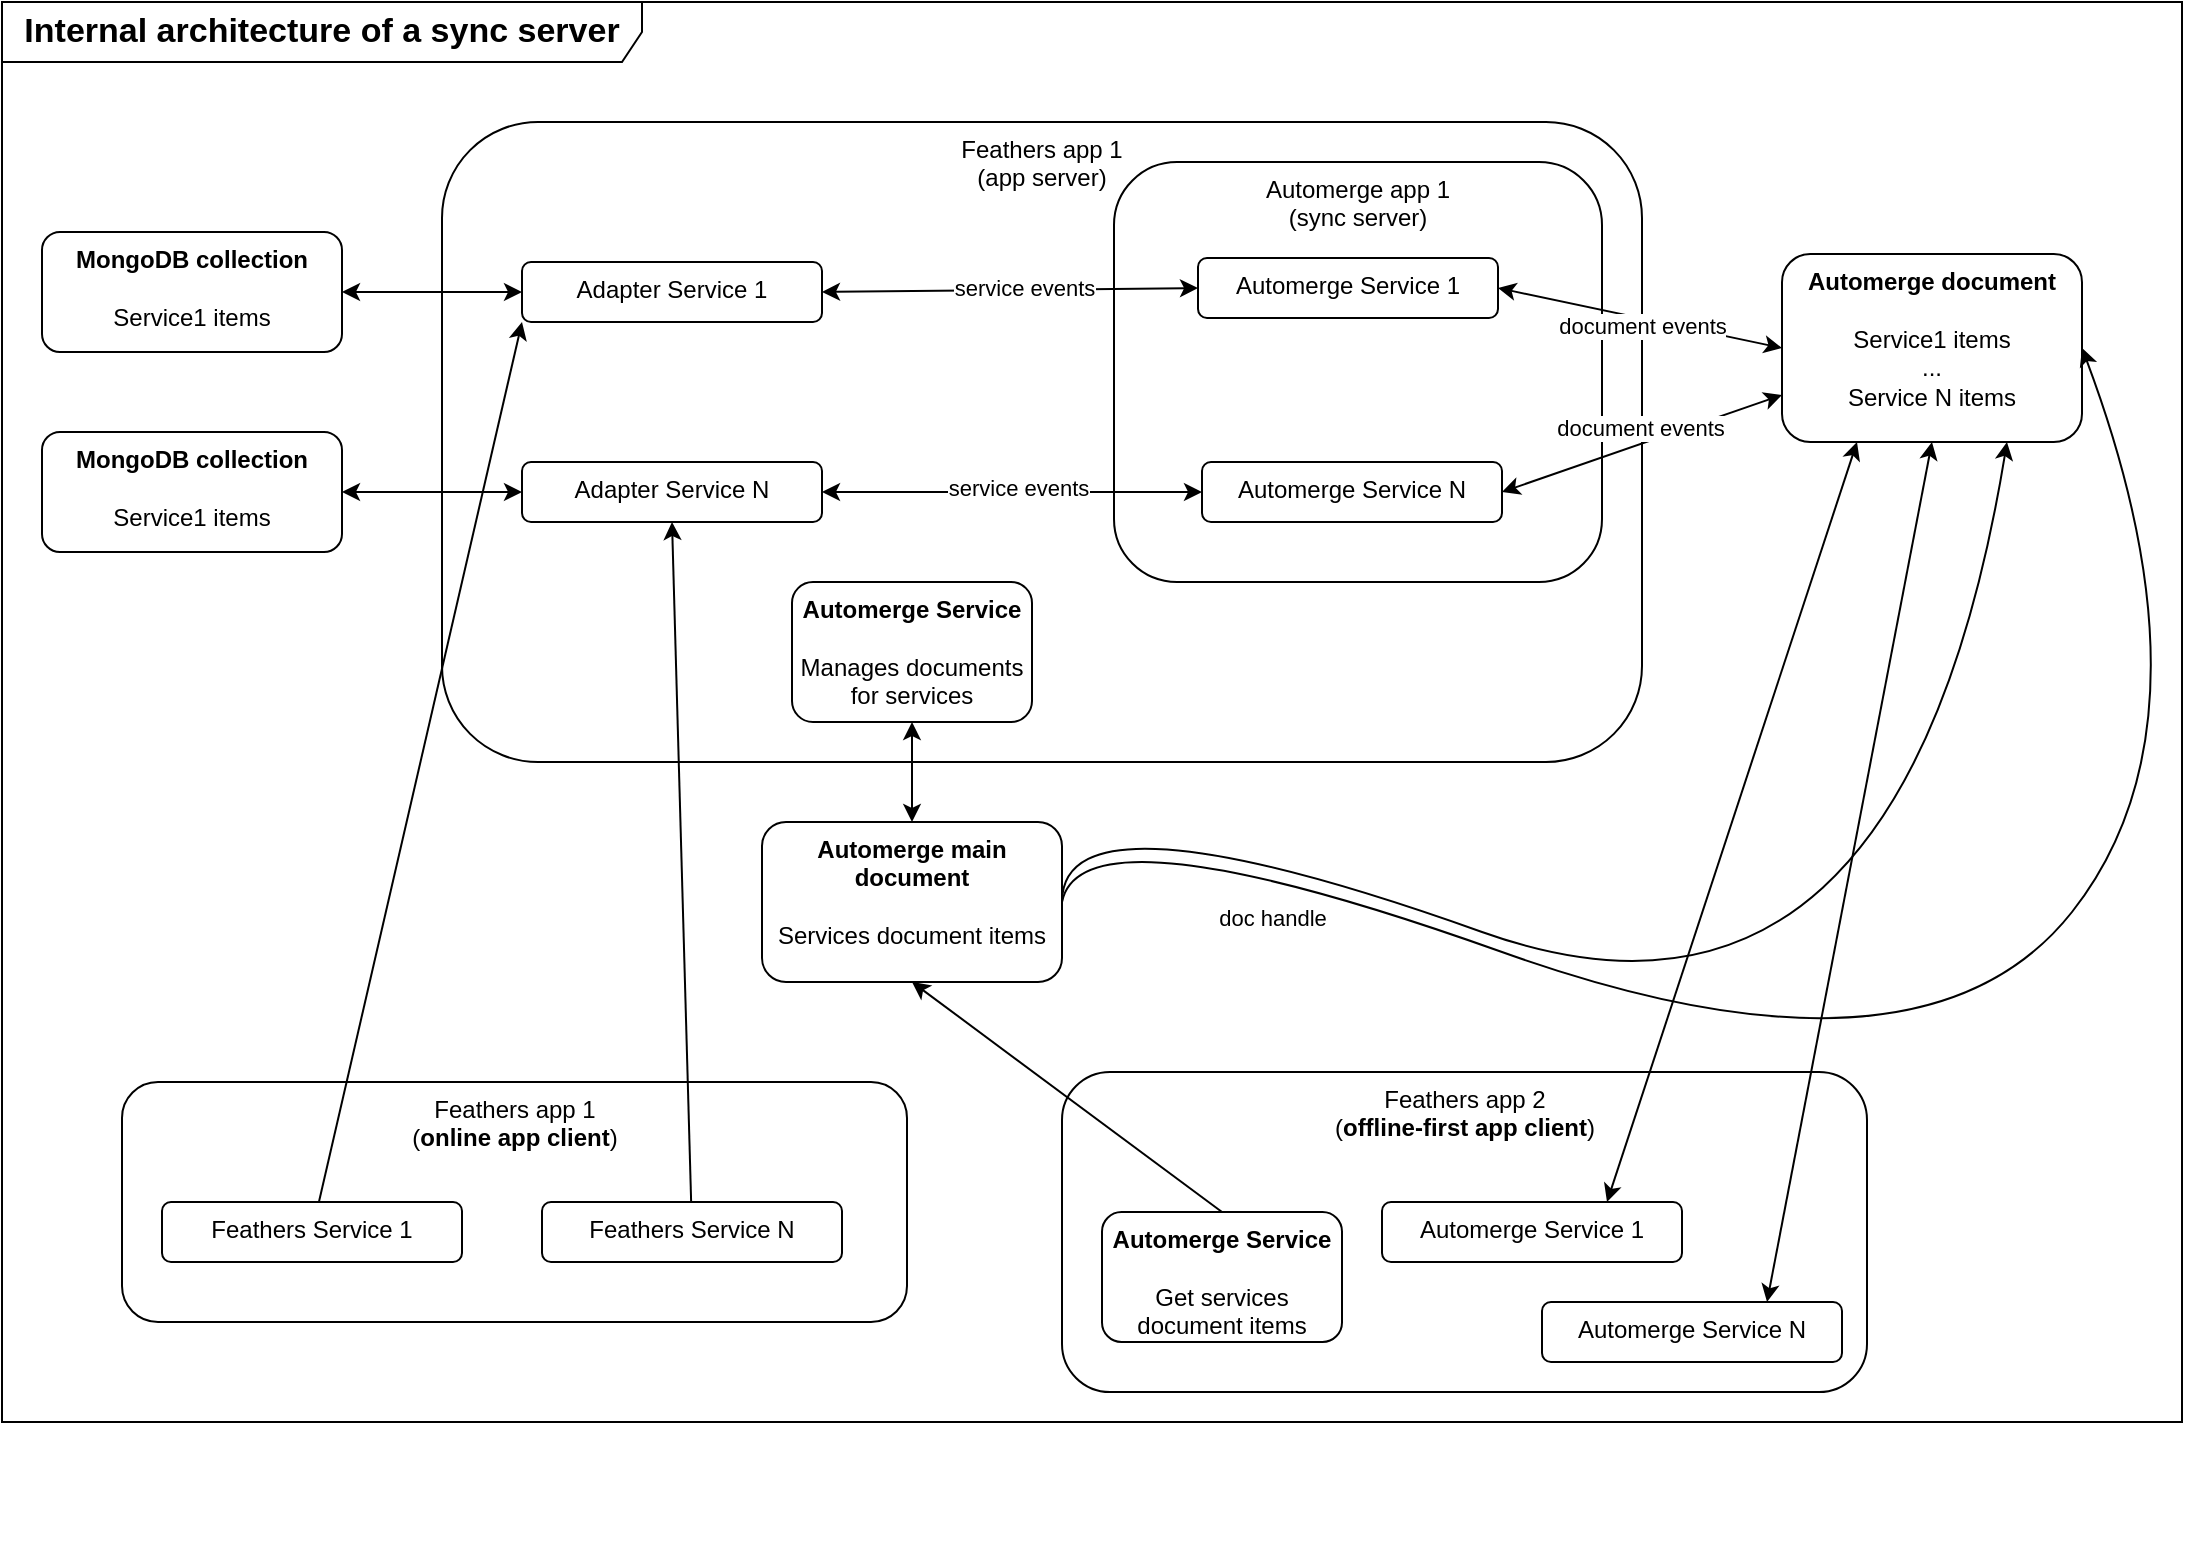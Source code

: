 <mxfile version="28.1.2" pages="4">
  <diagram name="Sync server architecture" id="LLoZbdwive69lZynaNz4">
    <mxGraphModel dx="2253" dy="827" grid="1" gridSize="10" guides="1" tooltips="1" connect="1" arrows="1" fold="1" page="1" pageScale="1" pageWidth="827" pageHeight="1169" math="0" shadow="0">
      <root>
        <mxCell id="0" />
        <mxCell id="1" parent="0" />
        <mxCell id="QytKlKue94JW8yu2h9y7-1" value="Feathers app 1&lt;div&gt;(app server)&lt;/div&gt;" style="rounded=1;whiteSpace=wrap;html=1;verticalAlign=top;" parent="1" vertex="1">
          <mxGeometry x="120" y="150" width="600" height="320" as="geometry" />
        </mxCell>
        <mxCell id="QytKlKue94JW8yu2h9y7-2" value="&lt;b&gt;Automerge Service&lt;/b&gt;&lt;div&gt;&lt;br&gt;&lt;/div&gt;&lt;div&gt;Manages documents&lt;/div&gt;&lt;div&gt;for services&lt;/div&gt;" style="rounded=1;whiteSpace=wrap;html=1;verticalAlign=top;" parent="1" vertex="1">
          <mxGeometry x="295" y="380" width="120" height="70" as="geometry" />
        </mxCell>
        <mxCell id="QytKlKue94JW8yu2h9y7-7" value="Automerge app 1&lt;div&gt;(sync server)&lt;/div&gt;" style="rounded=1;whiteSpace=wrap;html=1;verticalAlign=top;" parent="1" vertex="1">
          <mxGeometry x="456" y="170" width="244" height="210" as="geometry" />
        </mxCell>
        <mxCell id="QytKlKue94JW8yu2h9y7-8" value="&lt;b&gt;Automerge main document&lt;/b&gt;&lt;div&gt;&lt;br&gt;&lt;/div&gt;&lt;div&gt;Services document items&lt;/div&gt;" style="rounded=1;whiteSpace=wrap;html=1;verticalAlign=top;" parent="1" vertex="1">
          <mxGeometry x="280" y="500" width="150" height="80" as="geometry" />
        </mxCell>
        <mxCell id="QytKlKue94JW8yu2h9y7-9" value="&lt;b&gt;Automerge document&lt;/b&gt;&lt;div&gt;&lt;br&gt;&lt;/div&gt;&lt;div&gt;Service1 items&lt;/div&gt;&lt;div&gt;...&lt;/div&gt;&lt;div&gt;Service N items&lt;/div&gt;" style="rounded=1;whiteSpace=wrap;html=1;verticalAlign=top;" parent="1" vertex="1">
          <mxGeometry x="790" y="216" width="150" height="94" as="geometry" />
        </mxCell>
        <mxCell id="QytKlKue94JW8yu2h9y7-12" value="" style="endArrow=classic;startArrow=classic;html=1;rounded=0;entryX=0.5;entryY=1;entryDx=0;entryDy=0;exitX=0.5;exitY=0;exitDx=0;exitDy=0;" parent="1" source="QytKlKue94JW8yu2h9y7-8" target="QytKlKue94JW8yu2h9y7-2" edge="1">
          <mxGeometry width="50" height="50" relative="1" as="geometry">
            <mxPoint x="440" y="600" as="sourcePoint" />
            <mxPoint x="490" y="550" as="targetPoint" />
          </mxGeometry>
        </mxCell>
        <mxCell id="QytKlKue94JW8yu2h9y7-14" value="Automerge Service 1" style="rounded=1;whiteSpace=wrap;html=1;verticalAlign=top;" parent="1" vertex="1">
          <mxGeometry x="498" y="218" width="150" height="30" as="geometry" />
        </mxCell>
        <mxCell id="QytKlKue94JW8yu2h9y7-15" value="Automerge Service N" style="rounded=1;whiteSpace=wrap;html=1;verticalAlign=top;" parent="1" vertex="1">
          <mxGeometry x="500" y="320" width="150" height="30" as="geometry" />
        </mxCell>
        <mxCell id="QytKlKue94JW8yu2h9y7-16" value="" style="endArrow=classic;startArrow=classic;html=1;rounded=0;entryX=1;entryY=0.5;entryDx=0;entryDy=0;exitX=0;exitY=0.5;exitDx=0;exitDy=0;" parent="1" source="QytKlKue94JW8yu2h9y7-9" target="QytKlKue94JW8yu2h9y7-14" edge="1">
          <mxGeometry width="50" height="50" relative="1" as="geometry">
            <mxPoint x="170" y="620" as="sourcePoint" />
            <mxPoint x="220" y="470" as="targetPoint" />
          </mxGeometry>
        </mxCell>
        <mxCell id="jUGxpOPCom1sOAR_BXJu-1" value="document events" style="edgeLabel;html=1;align=center;verticalAlign=middle;resizable=0;points=[];" parent="QytKlKue94JW8yu2h9y7-16" vertex="1" connectable="0">
          <mxGeometry x="-0.31" y="1" relative="1" as="geometry">
            <mxPoint x="-21" y="-2" as="offset" />
          </mxGeometry>
        </mxCell>
        <mxCell id="QytKlKue94JW8yu2h9y7-17" value="" style="endArrow=classic;startArrow=classic;html=1;rounded=0;entryX=1;entryY=0.5;entryDx=0;entryDy=0;exitX=0;exitY=0.75;exitDx=0;exitDy=0;" parent="1" source="QytKlKue94JW8yu2h9y7-9" target="QytKlKue94JW8yu2h9y7-15" edge="1">
          <mxGeometry width="50" height="50" relative="1" as="geometry">
            <mxPoint x="790" y="335" as="sourcePoint" />
            <mxPoint x="230" y="480" as="targetPoint" />
          </mxGeometry>
        </mxCell>
        <mxCell id="jUGxpOPCom1sOAR_BXJu-3" value="document events" style="edgeLabel;html=1;align=center;verticalAlign=middle;resizable=0;points=[];" parent="QytKlKue94JW8yu2h9y7-17" vertex="1" connectable="0">
          <mxGeometry x="-0.271" y="-4" relative="1" as="geometry">
            <mxPoint x="-19" y="2" as="offset" />
          </mxGeometry>
        </mxCell>
        <mxCell id="QytKlKue94JW8yu2h9y7-18" value="Adapter Service 1" style="rounded=1;whiteSpace=wrap;html=1;verticalAlign=top;" parent="1" vertex="1">
          <mxGeometry x="160" y="220" width="150" height="30" as="geometry" />
        </mxCell>
        <mxCell id="QytKlKue94JW8yu2h9y7-19" value="Adapter Service N" style="rounded=1;whiteSpace=wrap;html=1;verticalAlign=top;" parent="1" vertex="1">
          <mxGeometry x="160" y="320" width="150" height="30" as="geometry" />
        </mxCell>
        <mxCell id="QytKlKue94JW8yu2h9y7-20" value="" style="endArrow=classic;startArrow=classic;html=1;rounded=0;entryX=0;entryY=0.5;entryDx=0;entryDy=0;exitX=1;exitY=0.5;exitDx=0;exitDy=0;" parent="1" source="QytKlKue94JW8yu2h9y7-18" target="QytKlKue94JW8yu2h9y7-14" edge="1">
          <mxGeometry width="50" height="50" relative="1" as="geometry">
            <mxPoint x="170" y="620" as="sourcePoint" />
            <mxPoint x="220" y="470" as="targetPoint" />
          </mxGeometry>
        </mxCell>
        <mxCell id="QytKlKue94JW8yu2h9y7-22" value="service events" style="edgeLabel;html=1;align=center;verticalAlign=middle;resizable=0;points=[];" parent="QytKlKue94JW8yu2h9y7-20" vertex="1" connectable="0">
          <mxGeometry x="0.073" y="1" relative="1" as="geometry">
            <mxPoint as="offset" />
          </mxGeometry>
        </mxCell>
        <mxCell id="QytKlKue94JW8yu2h9y7-21" value="" style="endArrow=classic;startArrow=classic;html=1;rounded=0;entryX=0;entryY=0.5;entryDx=0;entryDy=0;exitX=1;exitY=0.5;exitDx=0;exitDy=0;" parent="1" source="QytKlKue94JW8yu2h9y7-19" target="QytKlKue94JW8yu2h9y7-15" edge="1">
          <mxGeometry width="50" height="50" relative="1" as="geometry">
            <mxPoint x="180" y="630" as="sourcePoint" />
            <mxPoint x="230" y="480" as="targetPoint" />
          </mxGeometry>
        </mxCell>
        <mxCell id="QytKlKue94JW8yu2h9y7-23" value="service events" style="edgeLabel;html=1;align=center;verticalAlign=middle;resizable=0;points=[];" parent="QytKlKue94JW8yu2h9y7-21" vertex="1" connectable="0">
          <mxGeometry x="0.034" y="2" relative="1" as="geometry">
            <mxPoint as="offset" />
          </mxGeometry>
        </mxCell>
        <mxCell id="QytKlKue94JW8yu2h9y7-25" value="&lt;b&gt;MongoDB collection&lt;/b&gt;&lt;div&gt;&lt;br&gt;&lt;/div&gt;&lt;div&gt;Service1 items&lt;/div&gt;" style="rounded=1;whiteSpace=wrap;html=1;verticalAlign=top;" parent="1" vertex="1">
          <mxGeometry x="-80" y="205" width="150" height="60" as="geometry" />
        </mxCell>
        <mxCell id="QytKlKue94JW8yu2h9y7-26" value="&lt;b&gt;MongoDB collection&lt;/b&gt;&lt;div&gt;&lt;br&gt;&lt;/div&gt;&lt;div&gt;Service1 items&lt;/div&gt;" style="rounded=1;whiteSpace=wrap;html=1;verticalAlign=top;" parent="1" vertex="1">
          <mxGeometry x="-80" y="305" width="150" height="60" as="geometry" />
        </mxCell>
        <mxCell id="QytKlKue94JW8yu2h9y7-27" value="" style="endArrow=classic;startArrow=classic;html=1;rounded=0;exitX=0;exitY=0.5;exitDx=0;exitDy=0;" parent="1" source="QytKlKue94JW8yu2h9y7-18" target="QytKlKue94JW8yu2h9y7-25" edge="1">
          <mxGeometry width="50" height="50" relative="1" as="geometry">
            <mxPoint x="800" y="241" as="sourcePoint" />
            <mxPoint x="658" y="243" as="targetPoint" />
          </mxGeometry>
        </mxCell>
        <mxCell id="QytKlKue94JW8yu2h9y7-28" value="" style="endArrow=classic;startArrow=classic;html=1;rounded=0;exitX=0;exitY=0.5;exitDx=0;exitDy=0;entryX=1;entryY=0.5;entryDx=0;entryDy=0;" parent="1" source="QytKlKue94JW8yu2h9y7-19" target="QytKlKue94JW8yu2h9y7-26" edge="1">
          <mxGeometry width="50" height="50" relative="1" as="geometry">
            <mxPoint x="145" y="334.5" as="sourcePoint" />
            <mxPoint x="-10" y="334.5" as="targetPoint" />
          </mxGeometry>
        </mxCell>
        <mxCell id="QytKlKue94JW8yu2h9y7-29" value="" style="curved=1;endArrow=classic;html=1;rounded=0;exitX=1;exitY=0.5;exitDx=0;exitDy=0;entryX=0.75;entryY=1;entryDx=0;entryDy=0;" parent="1" source="QytKlKue94JW8yu2h9y7-8" target="QytKlKue94JW8yu2h9y7-9" edge="1">
          <mxGeometry width="50" height="50" relative="1" as="geometry">
            <mxPoint x="380" y="480" as="sourcePoint" />
            <mxPoint x="865" y="365" as="targetPoint" />
            <Array as="points">
              <mxPoint x="430" y="480" />
              <mxPoint x="850" y="630" />
            </Array>
          </mxGeometry>
        </mxCell>
        <mxCell id="QytKlKue94JW8yu2h9y7-30" value="" style="curved=1;endArrow=classic;html=1;rounded=0;exitX=1;exitY=0.5;exitDx=0;exitDy=0;entryX=1;entryY=0.5;entryDx=0;entryDy=0;" parent="1" source="QytKlKue94JW8yu2h9y7-8" target="QytKlKue94JW8yu2h9y7-9" edge="1">
          <mxGeometry width="50" height="50" relative="1" as="geometry">
            <mxPoint x="350" y="580" as="sourcePoint" />
            <mxPoint x="875" y="375" as="targetPoint" />
            <Array as="points">
              <mxPoint x="440" y="490" />
              <mxPoint x="860" y="640" />
              <mxPoint x="1010" y="450" />
            </Array>
          </mxGeometry>
        </mxCell>
        <mxCell id="QytKlKue94JW8yu2h9y7-31" value="doc handle" style="edgeLabel;html=1;align=center;verticalAlign=middle;resizable=0;points=[];" parent="QytKlKue94JW8yu2h9y7-30" vertex="1" connectable="0">
          <mxGeometry x="-0.66" y="-23" relative="1" as="geometry">
            <mxPoint as="offset" />
          </mxGeometry>
        </mxCell>
        <mxCell id="YL1GV-N5sj1YSHCBLufT-5" value="" style="group" parent="1" vertex="1" connectable="0">
          <mxGeometry x="480" y="630" width="402.5" height="230" as="geometry" />
        </mxCell>
        <mxCell id="YL1GV-N5sj1YSHCBLufT-1" value="Feathers app 2&lt;div&gt;(&lt;b&gt;offline-first app client&lt;/b&gt;)&lt;/div&gt;" style="rounded=1;whiteSpace=wrap;html=1;verticalAlign=top;" parent="YL1GV-N5sj1YSHCBLufT-5" vertex="1">
          <mxGeometry x="-50" y="-5" width="402.5" height="160" as="geometry" />
        </mxCell>
        <mxCell id="YL1GV-N5sj1YSHCBLufT-2" value="&lt;b&gt;Automerge Service&lt;/b&gt;&lt;div&gt;&lt;br&gt;&lt;/div&gt;&lt;div&gt;Get services&lt;br&gt;document items&lt;/div&gt;" style="rounded=1;whiteSpace=wrap;html=1;verticalAlign=top;" parent="YL1GV-N5sj1YSHCBLufT-5" vertex="1">
          <mxGeometry x="-30" y="65" width="120" height="65" as="geometry" />
        </mxCell>
        <mxCell id="YL1GV-N5sj1YSHCBLufT-3" value="Automerge Service 1" style="rounded=1;whiteSpace=wrap;html=1;verticalAlign=top;" parent="YL1GV-N5sj1YSHCBLufT-5" vertex="1">
          <mxGeometry x="110" y="60" width="150" height="30" as="geometry" />
        </mxCell>
        <mxCell id="YL1GV-N5sj1YSHCBLufT-4" value="Automerge Service N" style="rounded=1;whiteSpace=wrap;html=1;verticalAlign=top;" parent="YL1GV-N5sj1YSHCBLufT-5" vertex="1">
          <mxGeometry x="190" y="110" width="150" height="30" as="geometry" />
        </mxCell>
        <mxCell id="YL1GV-N5sj1YSHCBLufT-6" value="" style="curved=1;endArrow=classic;html=1;rounded=0;exitX=0.5;exitY=0;exitDx=0;exitDy=0;entryX=0.5;entryY=1;entryDx=0;entryDy=0;" parent="1" source="YL1GV-N5sj1YSHCBLufT-2" target="QytKlKue94JW8yu2h9y7-8" edge="1">
          <mxGeometry width="50" height="50" relative="1" as="geometry">
            <mxPoint x="750" y="640" as="sourcePoint" />
            <mxPoint x="800" y="590" as="targetPoint" />
          </mxGeometry>
        </mxCell>
        <mxCell id="YL1GV-N5sj1YSHCBLufT-9" value="" style="endArrow=classic;startArrow=classic;html=1;rounded=0;entryX=0.75;entryY=0;entryDx=0;entryDy=0;exitX=0.25;exitY=1;exitDx=0;exitDy=0;" parent="1" source="QytKlKue94JW8yu2h9y7-9" target="YL1GV-N5sj1YSHCBLufT-3" edge="1">
          <mxGeometry width="50" height="50" relative="1" as="geometry">
            <mxPoint x="800" y="345" as="sourcePoint" />
            <mxPoint x="660" y="345" as="targetPoint" />
          </mxGeometry>
        </mxCell>
        <mxCell id="YL1GV-N5sj1YSHCBLufT-10" value="" style="endArrow=classic;startArrow=classic;html=1;rounded=0;entryX=0.75;entryY=0;entryDx=0;entryDy=0;exitX=0.5;exitY=1;exitDx=0;exitDy=0;" parent="1" source="QytKlKue94JW8yu2h9y7-9" target="YL1GV-N5sj1YSHCBLufT-4" edge="1">
          <mxGeometry width="50" height="50" relative="1" as="geometry">
            <mxPoint x="790" y="365" as="sourcePoint" />
            <mxPoint x="615" y="735" as="targetPoint" />
          </mxGeometry>
        </mxCell>
        <mxCell id="o-NRrOdqf0zBRbtOYSDt-3" value="&lt;b&gt;&lt;font style=&quot;font-size: 17px;&quot;&gt;Internal architecture of a sync server&lt;/font&gt;&lt;/b&gt;" style="shape=umlFrame;whiteSpace=wrap;html=1;pointerEvents=0;width=320;height=30;" parent="1" vertex="1">
          <mxGeometry x="-100" y="90" width="1090" height="710" as="geometry" />
        </mxCell>
        <mxCell id="M3NPexQ7lGI9kMEpJzeV-1" value="" style="group" parent="1" vertex="1" connectable="0">
          <mxGeometry x="-50" y="630" width="402.5" height="230" as="geometry" />
        </mxCell>
        <mxCell id="M3NPexQ7lGI9kMEpJzeV-2" value="Feathers app 1&lt;div&gt;(&lt;b&gt;online app client&lt;/b&gt;)&lt;/div&gt;" style="rounded=1;whiteSpace=wrap;html=1;verticalAlign=top;" parent="M3NPexQ7lGI9kMEpJzeV-1" vertex="1">
          <mxGeometry x="10" width="392.5" height="120" as="geometry" />
        </mxCell>
        <mxCell id="M3NPexQ7lGI9kMEpJzeV-4" value="Feathers Service 1" style="rounded=1;whiteSpace=wrap;html=1;verticalAlign=top;" parent="M3NPexQ7lGI9kMEpJzeV-1" vertex="1">
          <mxGeometry x="30" y="60" width="150" height="30" as="geometry" />
        </mxCell>
        <mxCell id="M3NPexQ7lGI9kMEpJzeV-5" value="Feathers&amp;nbsp;Service N" style="rounded=1;whiteSpace=wrap;html=1;verticalAlign=top;" parent="M3NPexQ7lGI9kMEpJzeV-1" vertex="1">
          <mxGeometry x="220" y="60" width="150" height="30" as="geometry" />
        </mxCell>
        <mxCell id="M3NPexQ7lGI9kMEpJzeV-6" value="" style="curved=1;endArrow=classic;html=1;rounded=0;entryX=0;entryY=1;entryDx=0;entryDy=0;" parent="1" source="M3NPexQ7lGI9kMEpJzeV-4" target="QytKlKue94JW8yu2h9y7-18" edge="1">
          <mxGeometry width="50" height="50" relative="1" as="geometry">
            <mxPoint x="588" y="705" as="sourcePoint" />
            <mxPoint x="365" y="590" as="targetPoint" />
          </mxGeometry>
        </mxCell>
        <mxCell id="M3NPexQ7lGI9kMEpJzeV-7" value="" style="curved=1;endArrow=classic;html=1;rounded=0;entryX=0.5;entryY=1;entryDx=0;entryDy=0;" parent="1" source="M3NPexQ7lGI9kMEpJzeV-5" target="QytKlKue94JW8yu2h9y7-19" edge="1">
          <mxGeometry width="50" height="50" relative="1" as="geometry">
            <mxPoint x="60" y="690" as="sourcePoint" />
            <mxPoint x="208" y="260" as="targetPoint" />
          </mxGeometry>
        </mxCell>
      </root>
    </mxGraphModel>
  </diagram>
  <diagram id="_x0MFdKkrBJexsFNn7QY" name="Sync server sequence diagram">
    <mxGraphModel dx="1426" dy="827" grid="1" gridSize="10" guides="1" tooltips="1" connect="1" arrows="1" fold="1" page="1" pageScale="1" pageWidth="827" pageHeight="1169" math="0" shadow="0">
      <root>
        <mxCell id="0" />
        <mxCell id="1" parent="0" />
        <mxCell id="mo4uuK3OCPdMpTBDuFHn-1" value="Server app" style="ellipse;shape=umlEntity;whiteSpace=wrap;html=1;" parent="1" vertex="1">
          <mxGeometry x="230" y="90" width="80" height="80" as="geometry" />
        </mxCell>
        <mxCell id="mo4uuK3OCPdMpTBDuFHn-2" value="Automerge app" style="ellipse;shape=umlEntity;whiteSpace=wrap;html=1;" parent="1" vertex="1">
          <mxGeometry x="480" y="90" width="84" height="80" as="geometry" />
        </mxCell>
        <mxCell id="jsGG-jof5ThUU1kBuQoe-2" value="" style="html=1;points=[[0,0,0,0,5],[0,1,0,0,-5],[1,0,0,0,5],[1,1,0,0,-5]];perimeter=orthogonalPerimeter;outlineConnect=0;targetShapes=umlLifeline;portConstraint=eastwest;newEdgeStyle={&quot;curved&quot;:0,&quot;rounded&quot;:0};" parent="1" vertex="1">
          <mxGeometry x="265" y="280" width="10" height="190" as="geometry" />
        </mxCell>
        <mxCell id="jsGG-jof5ThUU1kBuQoe-3" value="&lt;div&gt;Repository&lt;/div&gt;" style="ellipse;shape=umlEntity;whiteSpace=wrap;html=1;" parent="1" vertex="1">
          <mxGeometry x="360" y="90" width="80" height="80" as="geometry" />
        </mxCell>
        <mxCell id="jsGG-jof5ThUU1kBuQoe-4" value="" style="html=1;points=[[0,0,0,0,5],[0,1,0,0,-5],[1,0,0,0,5],[1,1,0,0,-5]];perimeter=orthogonalPerimeter;outlineConnect=0;targetShapes=umlLifeline;portConstraint=eastwest;newEdgeStyle={&quot;curved&quot;:0,&quot;rounded&quot;:0};" parent="1" vertex="1">
          <mxGeometry x="395" y="280" width="10" height="80" as="geometry" />
        </mxCell>
        <mxCell id="jsGG-jof5ThUU1kBuQoe-5" value="create" style="html=1;verticalAlign=bottom;endArrow=block;curved=0;rounded=0;entryX=0;entryY=0;entryDx=0;entryDy=5;" parent="1" target="jsGG-jof5ThUU1kBuQoe-4" edge="1">
          <mxGeometry relative="1" as="geometry">
            <mxPoint x="290" y="285" as="sourcePoint" />
          </mxGeometry>
        </mxCell>
        <mxCell id="jsGG-jof5ThUU1kBuQoe-6" value="repository" style="html=1;verticalAlign=bottom;endArrow=open;dashed=1;endSize=8;curved=0;rounded=0;exitX=0;exitY=1;exitDx=0;exitDy=-5;" parent="1" source="jsGG-jof5ThUU1kBuQoe-4" edge="1">
          <mxGeometry relative="1" as="geometry">
            <mxPoint x="290" y="355" as="targetPoint" />
          </mxGeometry>
        </mxCell>
        <mxCell id="fLxWf-cPBBfMUmgzw9fw-2" value="" style="html=1;points=[[0,0,0,0,5],[0,1,0,0,-5],[1,0,0,0,5],[1,1,0,0,-5]];perimeter=orthogonalPerimeter;outlineConnect=0;targetShapes=umlLifeline;portConstraint=eastwest;newEdgeStyle={&quot;curved&quot;:0,&quot;rounded&quot;:0};" parent="1" vertex="1">
          <mxGeometry x="395" y="390" width="10" height="80" as="geometry" />
        </mxCell>
        <mxCell id="fLxWf-cPBBfMUmgzw9fw-3" value="&lt;span style=&quot;text-align: left;&quot;&gt;create&amp;nbsp;&lt;/span&gt;&lt;span style=&quot;text-align: left;&quot;&gt;document&lt;/span&gt;" style="html=1;verticalAlign=bottom;endArrow=block;curved=0;rounded=0;entryX=0;entryY=0;entryDx=0;entryDy=5;" parent="1" target="fLxWf-cPBBfMUmgzw9fw-2" edge="1">
          <mxGeometry relative="1" as="geometry">
            <mxPoint x="290" y="395" as="sourcePoint" />
          </mxGeometry>
        </mxCell>
        <mxCell id="fLxWf-cPBBfMUmgzw9fw-4" value="main document" style="html=1;verticalAlign=bottom;endArrow=open;dashed=1;endSize=8;curved=0;rounded=0;exitX=0;exitY=1;exitDx=0;exitDy=-5;" parent="1" source="fLxWf-cPBBfMUmgzw9fw-2" edge="1">
          <mxGeometry relative="1" as="geometry">
            <mxPoint x="290" y="465" as="targetPoint" />
          </mxGeometry>
        </mxCell>
        <mxCell id="fLxWf-cPBBfMUmgzw9fw-5" value="" style="html=1;points=[[0,0,0,0,5],[0,1,0,0,-5],[1,0,0,0,5],[1,1,0,0,-5]];perimeter=orthogonalPerimeter;outlineConnect=0;targetShapes=umlLifeline;portConstraint=eastwest;newEdgeStyle={&quot;curved&quot;:0,&quot;rounded&quot;:0};" parent="1" vertex="1">
          <mxGeometry x="265" y="510" width="10" height="40" as="geometry" />
        </mxCell>
        <mxCell id="fLxWf-cPBBfMUmgzw9fw-6" value="create automerge&lt;div&gt;&lt;div&gt;service with&lt;/div&gt;&lt;div&gt;main document&lt;/div&gt;&lt;/div&gt;" style="html=1;align=left;spacingLeft=2;endArrow=block;rounded=0;edgeStyle=orthogonalEdgeStyle;curved=0;rounded=0;" parent="1" target="fLxWf-cPBBfMUmgzw9fw-5" edge="1">
          <mxGeometry relative="1" as="geometry">
            <mxPoint x="270" y="490" as="sourcePoint" />
            <Array as="points">
              <mxPoint x="300" y="520" />
            </Array>
          </mxGeometry>
        </mxCell>
        <mxCell id="fLxWf-cPBBfMUmgzw9fw-7" value="" style="html=1;points=[[0,0,0,0,5],[0,1,0,0,-5],[1,0,0,0,5],[1,1,0,0,-5]];perimeter=orthogonalPerimeter;outlineConnect=0;targetShapes=umlLifeline;portConstraint=eastwest;newEdgeStyle={&quot;curved&quot;:0,&quot;rounded&quot;:0};" parent="1" vertex="1">
          <mxGeometry x="395" y="577" width="10" height="80" as="geometry" />
        </mxCell>
        <mxCell id="fLxWf-cPBBfMUmgzw9fw-8" value="&lt;span style=&quot;text-align: left;&quot;&gt;create services&amp;nbsp;&lt;/span&gt;&lt;span style=&quot;text-align: left;&quot;&gt;document&lt;/span&gt;" style="html=1;verticalAlign=bottom;endArrow=block;curved=0;rounded=0;entryX=0;entryY=0;entryDx=0;entryDy=5;" parent="1" target="fLxWf-cPBBfMUmgzw9fw-7" edge="1">
          <mxGeometry relative="1" as="geometry">
            <mxPoint x="290" y="582" as="sourcePoint" />
          </mxGeometry>
        </mxCell>
        <mxCell id="fLxWf-cPBBfMUmgzw9fw-9" value="services document" style="html=1;verticalAlign=bottom;endArrow=open;dashed=1;endSize=8;curved=0;rounded=0;exitX=0;exitY=1;exitDx=0;exitDy=-5;" parent="1" source="fLxWf-cPBBfMUmgzw9fw-7" edge="1">
          <mxGeometry relative="1" as="geometry">
            <mxPoint x="290" y="652" as="targetPoint" />
          </mxGeometry>
        </mxCell>
        <mxCell id="fLxWf-cPBBfMUmgzw9fw-10" value="" style="html=1;points=[[0,0,0,0,5],[0,1,0,0,-5],[1,0,0,0,5],[1,1,0,0,-5]];perimeter=orthogonalPerimeter;outlineConnect=0;targetShapes=umlLifeline;portConstraint=eastwest;newEdgeStyle={&quot;curved&quot;:0,&quot;rounded&quot;:0};" parent="1" vertex="1">
          <mxGeometry x="265" y="577" width="10" height="80" as="geometry" />
        </mxCell>
        <mxCell id="fLxWf-cPBBfMUmgzw9fw-11" value="for offline services" style="shape=umlFrame;whiteSpace=wrap;html=1;pointerEvents=0;" parent="1" vertex="1">
          <mxGeometry x="190" y="563" width="240" height="104" as="geometry" />
        </mxCell>
        <mxCell id="fLxWf-cPBBfMUmgzw9fw-12" value="" style="html=1;points=[[0,0,0,0,5],[0,1,0,0,-5],[1,0,0,0,5],[1,1,0,0,-5]];perimeter=orthogonalPerimeter;outlineConnect=0;targetShapes=umlLifeline;portConstraint=eastwest;newEdgeStyle={&quot;curved&quot;:0,&quot;rounded&quot;:0};" parent="1" vertex="1">
          <mxGeometry x="510" y="685" width="10" height="80" as="geometry" />
        </mxCell>
        <mxCell id="fLxWf-cPBBfMUmgzw9fw-13" value="create" style="html=1;verticalAlign=bottom;endArrow=block;curved=0;rounded=0;entryX=0;entryY=0;entryDx=0;entryDy=5;" parent="1" target="fLxWf-cPBBfMUmgzw9fw-12" edge="1">
          <mxGeometry relative="1" as="geometry">
            <mxPoint x="280" y="690" as="sourcePoint" />
          </mxGeometry>
        </mxCell>
        <mxCell id="fLxWf-cPBBfMUmgzw9fw-15" value="" style="html=1;points=[[0,0,0,0,5],[0,1,0,0,-5],[1,0,0,0,5],[1,1,0,0,-5]];perimeter=orthogonalPerimeter;outlineConnect=0;targetShapes=umlLifeline;portConstraint=eastwest;newEdgeStyle={&quot;curved&quot;:0,&quot;rounded&quot;:0};" parent="1" vertex="1">
          <mxGeometry x="512" y="810" width="10" height="40" as="geometry" />
        </mxCell>
        <mxCell id="fLxWf-cPBBfMUmgzw9fw-16" value="listen to wrapped&lt;br&gt;document events" style="html=1;align=left;spacingLeft=2;endArrow=block;rounded=0;edgeStyle=orthogonalEdgeStyle;curved=0;rounded=0;" parent="1" target="fLxWf-cPBBfMUmgzw9fw-15" edge="1">
          <mxGeometry relative="1" as="geometry">
            <mxPoint x="517" y="790" as="sourcePoint" />
            <Array as="points">
              <mxPoint x="547" y="820" />
            </Array>
          </mxGeometry>
        </mxCell>
        <mxCell id="fLxWf-cPBBfMUmgzw9fw-17" value="for offline services" style="shape=umlFrame;whiteSpace=wrap;html=1;pointerEvents=0;" parent="1" vertex="1">
          <mxGeometry x="440" y="773" width="210" height="157" as="geometry" />
        </mxCell>
        <mxCell id="fLxWf-cPBBfMUmgzw9fw-18" value="" style="html=1;points=[[0,0,0,0,5],[0,1,0,0,-5],[1,0,0,0,5],[1,1,0,0,-5]];perimeter=orthogonalPerimeter;outlineConnect=0;targetShapes=umlLifeline;portConstraint=eastwest;newEdgeStyle={&quot;curved&quot;:0,&quot;rounded&quot;:0};" parent="1" vertex="1">
          <mxGeometry x="265" y="220" width="10" height="40" as="geometry" />
        </mxCell>
        <mxCell id="fLxWf-cPBBfMUmgzw9fw-19" value="create&lt;div&gt;services&lt;/div&gt;" style="html=1;align=left;spacingLeft=2;endArrow=block;rounded=0;edgeStyle=orthogonalEdgeStyle;curved=0;rounded=0;" parent="1" target="fLxWf-cPBBfMUmgzw9fw-18" edge="1">
          <mxGeometry relative="1" as="geometry">
            <mxPoint x="270" y="200" as="sourcePoint" />
            <Array as="points">
              <mxPoint x="300" y="230" />
            </Array>
          </mxGeometry>
        </mxCell>
        <mxCell id="fLxWf-cPBBfMUmgzw9fw-21" value="" style="html=1;points=[[0,0,0,0,5],[0,1,0,0,-5],[1,0,0,0,5],[1,1,0,0,-5]];perimeter=orthogonalPerimeter;outlineConnect=0;targetShapes=umlLifeline;portConstraint=eastwest;newEdgeStyle={&quot;curved&quot;:0,&quot;rounded&quot;:0};" parent="1" vertex="1">
          <mxGeometry x="512" y="880" width="10" height="40" as="geometry" />
        </mxCell>
        <mxCell id="fLxWf-cPBBfMUmgzw9fw-22" value="listen to wrapped&lt;br&gt;service events" style="html=1;align=left;spacingLeft=2;endArrow=block;rounded=0;edgeStyle=orthogonalEdgeStyle;curved=0;rounded=0;" parent="1" target="fLxWf-cPBBfMUmgzw9fw-21" edge="1">
          <mxGeometry relative="1" as="geometry">
            <mxPoint x="517" y="860" as="sourcePoint" />
            <Array as="points">
              <mxPoint x="547" y="890" />
            </Array>
          </mxGeometry>
        </mxCell>
        <mxCell id="YPujbEES9bpLHPn9MX1t-1" value="&lt;b&gt;&lt;font style=&quot;font-size: 17px;&quot;&gt;Initialisation of a sync server&lt;/font&gt;&lt;/b&gt;" style="shape=umlFrame;whiteSpace=wrap;html=1;pointerEvents=0;width=320;height=30;" parent="1" vertex="1">
          <mxGeometry x="160" y="40" width="520" height="930" as="geometry" />
        </mxCell>
      </root>
    </mxGraphModel>
  </diagram>
  <diagram name="Synced server sequence diagram" id="BbdsLhJloKZrdSYh-1UV">
    <mxGraphModel dx="1426" dy="827" grid="1" gridSize="10" guides="1" tooltips="1" connect="1" arrows="1" fold="1" page="1" pageScale="1" pageWidth="827" pageHeight="1169" math="0" shadow="0">
      <root>
        <mxCell id="JM94gChODHXoOBzWnRG_-0" />
        <mxCell id="JM94gChODHXoOBzWnRG_-1" parent="JM94gChODHXoOBzWnRG_-0" />
        <mxCell id="JM94gChODHXoOBzWnRG_-2" value="Server app" style="ellipse;shape=umlEntity;whiteSpace=wrap;html=1;" parent="JM94gChODHXoOBzWnRG_-1" vertex="1">
          <mxGeometry x="230" y="90" width="80" height="80" as="geometry" />
        </mxCell>
        <mxCell id="JM94gChODHXoOBzWnRG_-3" value="Automerge&lt;div&gt;app&lt;/div&gt;" style="ellipse;shape=umlEntity;whiteSpace=wrap;html=1;" parent="JM94gChODHXoOBzWnRG_-1" vertex="1">
          <mxGeometry x="395" y="90" width="84" height="80" as="geometry" />
        </mxCell>
        <mxCell id="JM94gChODHXoOBzWnRG_-4" value="" style="html=1;points=[[0,0,0,0,5],[0,1,0,0,-5],[1,0,0,0,5],[1,1,0,0,-5]];perimeter=orthogonalPerimeter;outlineConnect=0;targetShapes=umlLifeline;portConstraint=eastwest;newEdgeStyle={&quot;curved&quot;:0,&quot;rounded&quot;:0};" parent="JM94gChODHXoOBzWnRG_-1" vertex="1">
          <mxGeometry x="265" y="280" width="10" height="190" as="geometry" />
        </mxCell>
        <mxCell id="JM94gChODHXoOBzWnRG_-5" value="&lt;div&gt;Sync server&lt;/div&gt;&lt;div&gt;Repository&lt;/div&gt;" style="ellipse;shape=umlEntity;whiteSpace=wrap;html=1;" parent="JM94gChODHXoOBzWnRG_-1" vertex="1">
          <mxGeometry x="560" y="90" width="80" height="80" as="geometry" />
        </mxCell>
        <mxCell id="JM94gChODHXoOBzWnRG_-6" value="" style="html=1;points=[[0,0,0,0,5],[0,1,0,0,-5],[1,0,0,0,5],[1,1,0,0,-5]];perimeter=orthogonalPerimeter;outlineConnect=0;targetShapes=umlLifeline;portConstraint=eastwest;newEdgeStyle={&quot;curved&quot;:0,&quot;rounded&quot;:0};" parent="JM94gChODHXoOBzWnRG_-1" vertex="1">
          <mxGeometry x="595" y="280" width="10" height="80" as="geometry" />
        </mxCell>
        <mxCell id="JM94gChODHXoOBzWnRG_-7" value="create" style="html=1;verticalAlign=bottom;endArrow=block;curved=0;rounded=0;entryX=0;entryY=0;entryDx=0;entryDy=5;" parent="JM94gChODHXoOBzWnRG_-1" target="JM94gChODHXoOBzWnRG_-6" edge="1">
          <mxGeometry relative="1" as="geometry">
            <mxPoint x="290" y="285" as="sourcePoint" />
          </mxGeometry>
        </mxCell>
        <mxCell id="JM94gChODHXoOBzWnRG_-8" value="browser repository" style="html=1;verticalAlign=bottom;endArrow=open;dashed=1;endSize=8;curved=0;rounded=0;exitX=0;exitY=1;exitDx=0;exitDy=-5;" parent="JM94gChODHXoOBzWnRG_-1" source="JM94gChODHXoOBzWnRG_-6" edge="1">
          <mxGeometry relative="1" as="geometry">
            <mxPoint x="290" y="355" as="targetPoint" />
          </mxGeometry>
        </mxCell>
        <mxCell id="JM94gChODHXoOBzWnRG_-9" value="" style="html=1;points=[[0,0,0,0,5],[0,1,0,0,-5],[1,0,0,0,5],[1,1,0,0,-5]];perimeter=orthogonalPerimeter;outlineConnect=0;targetShapes=umlLifeline;portConstraint=eastwest;newEdgeStyle={&quot;curved&quot;:0,&quot;rounded&quot;:0};" parent="JM94gChODHXoOBzWnRG_-1" vertex="1">
          <mxGeometry x="595" y="390" width="10" height="80" as="geometry" />
        </mxCell>
        <mxCell id="JM94gChODHXoOBzWnRG_-10" value="&lt;span style=&quot;text-align: left;&quot;&gt;retrieve&amp;nbsp;&lt;/span&gt;&lt;span style=&quot;text-align: left;&quot;&gt;document&lt;/span&gt;" style="html=1;verticalAlign=bottom;endArrow=block;curved=0;rounded=0;entryX=0;entryY=0;entryDx=0;entryDy=5;" parent="JM94gChODHXoOBzWnRG_-1" target="JM94gChODHXoOBzWnRG_-9" edge="1">
          <mxGeometry relative="1" as="geometry">
            <mxPoint x="290" y="395" as="sourcePoint" />
          </mxGeometry>
        </mxCell>
        <mxCell id="JM94gChODHXoOBzWnRG_-11" value="main document" style="html=1;verticalAlign=bottom;endArrow=open;dashed=1;endSize=8;curved=0;rounded=0;exitX=0;exitY=1;exitDx=0;exitDy=-5;" parent="JM94gChODHXoOBzWnRG_-1" source="JM94gChODHXoOBzWnRG_-9" edge="1">
          <mxGeometry relative="1" as="geometry">
            <mxPoint x="290" y="465" as="targetPoint" />
          </mxGeometry>
        </mxCell>
        <mxCell id="JM94gChODHXoOBzWnRG_-12" value="" style="html=1;points=[[0,0,0,0,5],[0,1,0,0,-5],[1,0,0,0,5],[1,1,0,0,-5]];perimeter=orthogonalPerimeter;outlineConnect=0;targetShapes=umlLifeline;portConstraint=eastwest;newEdgeStyle={&quot;curved&quot;:0,&quot;rounded&quot;:0};" parent="JM94gChODHXoOBzWnRG_-1" vertex="1">
          <mxGeometry x="265" y="510" width="10" height="40" as="geometry" />
        </mxCell>
        <mxCell id="JM94gChODHXoOBzWnRG_-13" value="create automerge&lt;div&gt;&lt;div&gt;service with&lt;/div&gt;&lt;div&gt;main document&lt;/div&gt;&lt;/div&gt;" style="html=1;align=left;spacingLeft=2;endArrow=block;rounded=0;edgeStyle=orthogonalEdgeStyle;curved=0;rounded=0;" parent="JM94gChODHXoOBzWnRG_-1" target="JM94gChODHXoOBzWnRG_-12" edge="1">
          <mxGeometry relative="1" as="geometry">
            <mxPoint x="270" y="490" as="sourcePoint" />
            <Array as="points">
              <mxPoint x="300" y="520" />
            </Array>
          </mxGeometry>
        </mxCell>
        <mxCell id="JM94gChODHXoOBzWnRG_-14" value="" style="html=1;points=[[0,0,0,0,5],[0,1,0,0,-5],[1,0,0,0,5],[1,1,0,0,-5]];perimeter=orthogonalPerimeter;outlineConnect=0;targetShapes=umlLifeline;portConstraint=eastwest;newEdgeStyle={&quot;curved&quot;:0,&quot;rounded&quot;:0};" parent="JM94gChODHXoOBzWnRG_-1" vertex="1">
          <mxGeometry x="395" y="577" width="10" height="80" as="geometry" />
        </mxCell>
        <mxCell id="JM94gChODHXoOBzWnRG_-15" value="&lt;span style=&quot;text-align: left;&quot;&gt;get services&amp;nbsp;&lt;/span&gt;&lt;span style=&quot;text-align: left;&quot;&gt;document&lt;/span&gt;" style="html=1;verticalAlign=bottom;endArrow=block;curved=0;rounded=0;entryX=0;entryY=0;entryDx=0;entryDy=5;" parent="JM94gChODHXoOBzWnRG_-1" target="JM94gChODHXoOBzWnRG_-14" edge="1">
          <mxGeometry relative="1" as="geometry">
            <mxPoint x="290" y="582" as="sourcePoint" />
          </mxGeometry>
        </mxCell>
        <mxCell id="JM94gChODHXoOBzWnRG_-16" value="services document" style="html=1;verticalAlign=bottom;endArrow=open;dashed=1;endSize=8;curved=0;rounded=0;exitX=0;exitY=1;exitDx=0;exitDy=-5;" parent="JM94gChODHXoOBzWnRG_-1" source="JM94gChODHXoOBzWnRG_-14" edge="1">
          <mxGeometry relative="1" as="geometry">
            <mxPoint x="290" y="652" as="targetPoint" />
          </mxGeometry>
        </mxCell>
        <mxCell id="JM94gChODHXoOBzWnRG_-17" value="" style="html=1;points=[[0,0,0,0,5],[0,1,0,0,-5],[1,0,0,0,5],[1,1,0,0,-5]];perimeter=orthogonalPerimeter;outlineConnect=0;targetShapes=umlLifeline;portConstraint=eastwest;newEdgeStyle={&quot;curved&quot;:0,&quot;rounded&quot;:0};" parent="JM94gChODHXoOBzWnRG_-1" vertex="1">
          <mxGeometry x="265" y="577" width="10" height="80" as="geometry" />
        </mxCell>
        <mxCell id="JM94gChODHXoOBzWnRG_-18" value="for offline services" style="shape=umlFrame;whiteSpace=wrap;html=1;pointerEvents=0;" parent="JM94gChODHXoOBzWnRG_-1" vertex="1">
          <mxGeometry x="190" y="563" width="240" height="104" as="geometry" />
        </mxCell>
        <mxCell id="JM94gChODHXoOBzWnRG_-19" value="" style="html=1;points=[[0,0,0,0,5],[0,1,0,0,-5],[1,0,0,0,5],[1,1,0,0,-5]];perimeter=orthogonalPerimeter;outlineConnect=0;targetShapes=umlLifeline;portConstraint=eastwest;newEdgeStyle={&quot;curved&quot;:0,&quot;rounded&quot;:0};" parent="JM94gChODHXoOBzWnRG_-1" vertex="1">
          <mxGeometry x="440" y="685" width="10" height="80" as="geometry" />
        </mxCell>
        <mxCell id="JM94gChODHXoOBzWnRG_-20" value="create" style="html=1;verticalAlign=bottom;endArrow=block;curved=0;rounded=0;entryX=0;entryY=0;entryDx=0;entryDy=5;" parent="JM94gChODHXoOBzWnRG_-1" target="JM94gChODHXoOBzWnRG_-19" edge="1">
          <mxGeometry relative="1" as="geometry">
            <mxPoint x="280" y="690" as="sourcePoint" />
          </mxGeometry>
        </mxCell>
        <mxCell id="JM94gChODHXoOBzWnRG_-21" value="" style="html=1;points=[[0,0,0,0,5],[0,1,0,0,-5],[1,0,0,0,5],[1,1,0,0,-5]];perimeter=orthogonalPerimeter;outlineConnect=0;targetShapes=umlLifeline;portConstraint=eastwest;newEdgeStyle={&quot;curved&quot;:0,&quot;rounded&quot;:0};" parent="JM94gChODHXoOBzWnRG_-1" vertex="1">
          <mxGeometry x="442" y="810" width="10" height="40" as="geometry" />
        </mxCell>
        <mxCell id="JM94gChODHXoOBzWnRG_-22" value="listen to wrapped&lt;br&gt;document events" style="html=1;align=left;spacingLeft=2;endArrow=block;rounded=0;edgeStyle=orthogonalEdgeStyle;curved=0;rounded=0;" parent="JM94gChODHXoOBzWnRG_-1" target="JM94gChODHXoOBzWnRG_-21" edge="1">
          <mxGeometry relative="1" as="geometry">
            <mxPoint x="447" y="790" as="sourcePoint" />
            <Array as="points">
              <mxPoint x="477" y="820" />
            </Array>
          </mxGeometry>
        </mxCell>
        <mxCell id="JM94gChODHXoOBzWnRG_-23" value="for offline&lt;div&gt;services&lt;/div&gt;" style="shape=umlFrame;whiteSpace=wrap;html=1;pointerEvents=0;width=60;height=27;" parent="JM94gChODHXoOBzWnRG_-1" vertex="1">
          <mxGeometry x="380" y="773" width="200" height="157" as="geometry" />
        </mxCell>
        <mxCell id="JM94gChODHXoOBzWnRG_-24" value="" style="html=1;points=[[0,0,0,0,5],[0,1,0,0,-5],[1,0,0,0,5],[1,1,0,0,-5]];perimeter=orthogonalPerimeter;outlineConnect=0;targetShapes=umlLifeline;portConstraint=eastwest;newEdgeStyle={&quot;curved&quot;:0,&quot;rounded&quot;:0};" parent="JM94gChODHXoOBzWnRG_-1" vertex="1">
          <mxGeometry x="265" y="220" width="10" height="40" as="geometry" />
        </mxCell>
        <mxCell id="JM94gChODHXoOBzWnRG_-25" value="create&lt;div&gt;services&lt;/div&gt;" style="html=1;align=left;spacingLeft=2;endArrow=block;rounded=0;edgeStyle=orthogonalEdgeStyle;curved=0;rounded=0;" parent="JM94gChODHXoOBzWnRG_-1" target="JM94gChODHXoOBzWnRG_-24" edge="1">
          <mxGeometry relative="1" as="geometry">
            <mxPoint x="270" y="200" as="sourcePoint" />
            <Array as="points">
              <mxPoint x="300" y="230" />
            </Array>
          </mxGeometry>
        </mxCell>
        <mxCell id="JM94gChODHXoOBzWnRG_-26" value="" style="html=1;points=[[0,0,0,0,5],[0,1,0,0,-5],[1,0,0,0,5],[1,1,0,0,-5]];perimeter=orthogonalPerimeter;outlineConnect=0;targetShapes=umlLifeline;portConstraint=eastwest;newEdgeStyle={&quot;curved&quot;:0,&quot;rounded&quot;:0};" parent="JM94gChODHXoOBzWnRG_-1" vertex="1">
          <mxGeometry x="442" y="880" width="10" height="40" as="geometry" />
        </mxCell>
        <mxCell id="JM94gChODHXoOBzWnRG_-27" value="listen to wrapped&lt;br&gt;service events" style="html=1;align=left;spacingLeft=2;endArrow=block;rounded=0;edgeStyle=orthogonalEdgeStyle;curved=0;rounded=0;" parent="JM94gChODHXoOBzWnRG_-1" target="JM94gChODHXoOBzWnRG_-26" edge="1">
          <mxGeometry relative="1" as="geometry">
            <mxPoint x="447" y="860" as="sourcePoint" />
            <Array as="points">
              <mxPoint x="477" y="890" />
            </Array>
          </mxGeometry>
        </mxCell>
        <mxCell id="iu4IKjAb4QUsWg9HyzUY-0" value="&lt;b&gt;&lt;font style=&quot;font-size: 17px;&quot;&gt;Initialisation of a server connected to a sync server&lt;/font&gt;&lt;/b&gt;" style="shape=umlFrame;whiteSpace=wrap;html=1;pointerEvents=0;width=440;height=30;" parent="JM94gChODHXoOBzWnRG_-1" vertex="1">
          <mxGeometry x="160" y="40" width="520" height="930" as="geometry" />
        </mxCell>
      </root>
    </mxGraphModel>
  </diagram>
  <diagram name="Sync client sequence diagram" id="YLRmh9YfFl692fDCvQC9">
    <mxGraphModel dx="1426" dy="827" grid="1" gridSize="10" guides="1" tooltips="1" connect="1" arrows="1" fold="1" page="1" pageScale="1" pageWidth="827" pageHeight="1169" math="0" shadow="0">
      <root>
        <mxCell id="5aUIDBTQdbaaV1tG2fMn-0" />
        <mxCell id="5aUIDBTQdbaaV1tG2fMn-1" parent="5aUIDBTQdbaaV1tG2fMn-0" />
        <mxCell id="5aUIDBTQdbaaV1tG2fMn-2" value="Server app" style="ellipse;shape=umlEntity;whiteSpace=wrap;html=1;" parent="5aUIDBTQdbaaV1tG2fMn-1" vertex="1">
          <mxGeometry x="149" y="80" width="80" height="80" as="geometry" />
        </mxCell>
        <mxCell id="5aUIDBTQdbaaV1tG2fMn-3" value="Automerge&lt;div&gt;app&lt;/div&gt;" style="ellipse;shape=umlEntity;whiteSpace=wrap;html=1;" parent="5aUIDBTQdbaaV1tG2fMn-1" vertex="1">
          <mxGeometry x="399" y="80" width="84" height="80" as="geometry" />
        </mxCell>
        <mxCell id="5aUIDBTQdbaaV1tG2fMn-5" value="&lt;div&gt;Repository&lt;/div&gt;" style="ellipse;shape=umlEntity;whiteSpace=wrap;html=1;" parent="5aUIDBTQdbaaV1tG2fMn-1" vertex="1">
          <mxGeometry x="279" y="80" width="80" height="80" as="geometry" />
        </mxCell>
        <mxCell id="5aUIDBTQdbaaV1tG2fMn-28" value="Client app" style="shape=umlBoundary;whiteSpace=wrap;html=1;" parent="5aUIDBTQdbaaV1tG2fMn-1" vertex="1">
          <mxGeometry x="619" y="80" width="100" height="80" as="geometry" />
        </mxCell>
        <mxCell id="5aUIDBTQdbaaV1tG2fMn-29" value="" style="html=1;points=[[0,0,0,0,5],[0,1,0,0,-5],[1,0,0,0,5],[1,1,0,0,-5]];perimeter=orthogonalPerimeter;outlineConnect=0;targetShapes=umlLifeline;portConstraint=eastwest;newEdgeStyle={&quot;curved&quot;:0,&quot;rounded&quot;:0};" parent="5aUIDBTQdbaaV1tG2fMn-1" vertex="1">
          <mxGeometry x="319" y="180" width="10" height="80" as="geometry" />
        </mxCell>
        <mxCell id="5aUIDBTQdbaaV1tG2fMn-30" value="create" style="html=1;verticalAlign=bottom;endArrow=block;curved=0;rounded=0;entryX=1;entryY=0;entryDx=0;entryDy=5;" parent="5aUIDBTQdbaaV1tG2fMn-1" target="5aUIDBTQdbaaV1tG2fMn-29" edge="1">
          <mxGeometry relative="1" as="geometry">
            <mxPoint x="664" y="185" as="sourcePoint" />
          </mxGeometry>
        </mxCell>
        <mxCell id="5aUIDBTQdbaaV1tG2fMn-31" value="browser repository" style="html=1;verticalAlign=bottom;endArrow=open;dashed=1;endSize=8;curved=0;rounded=0;exitX=1;exitY=1;exitDx=0;exitDy=-5;" parent="5aUIDBTQdbaaV1tG2fMn-1" source="5aUIDBTQdbaaV1tG2fMn-29" edge="1">
          <mxGeometry relative="1" as="geometry">
            <mxPoint x="664" y="255" as="targetPoint" />
          </mxGeometry>
        </mxCell>
        <mxCell id="5aUIDBTQdbaaV1tG2fMn-32" value="" style="html=1;points=[[0,0,0,0,5],[0,1,0,0,-5],[1,0,0,0,5],[1,1,0,0,-5]];perimeter=orthogonalPerimeter;outlineConnect=0;targetShapes=umlLifeline;portConstraint=eastwest;newEdgeStyle={&quot;curved&quot;:0,&quot;rounded&quot;:0};" parent="5aUIDBTQdbaaV1tG2fMn-1" vertex="1">
          <mxGeometry x="674" y="180" width="10" height="80" as="geometry" />
        </mxCell>
        <mxCell id="0MkICQkYfB8Bsylk7UiZ-0" value="" style="html=1;points=[[0,0,0,0,5],[0,1,0,0,-5],[1,0,0,0,5],[1,1,0,0,-5]];perimeter=orthogonalPerimeter;outlineConnect=0;targetShapes=umlLifeline;portConstraint=eastwest;newEdgeStyle={&quot;curved&quot;:0,&quot;rounded&quot;:0};" parent="5aUIDBTQdbaaV1tG2fMn-1" vertex="1">
          <mxGeometry x="184" y="270" width="10" height="80" as="geometry" />
        </mxCell>
        <mxCell id="0MkICQkYfB8Bsylk7UiZ-1" value="retrieve automerge service" style="html=1;verticalAlign=bottom;endArrow=block;curved=0;rounded=0;entryX=1;entryY=0;entryDx=0;entryDy=5;" parent="5aUIDBTQdbaaV1tG2fMn-1" target="0MkICQkYfB8Bsylk7UiZ-0" edge="1">
          <mxGeometry relative="1" as="geometry">
            <mxPoint x="664" y="275" as="sourcePoint" />
          </mxGeometry>
        </mxCell>
        <mxCell id="0MkICQkYfB8Bsylk7UiZ-2" value="document handle" style="html=1;verticalAlign=bottom;endArrow=open;dashed=1;endSize=8;curved=0;rounded=0;exitX=1;exitY=1;exitDx=0;exitDy=-5;" parent="5aUIDBTQdbaaV1tG2fMn-1" source="0MkICQkYfB8Bsylk7UiZ-0" edge="1">
          <mxGeometry relative="1" as="geometry">
            <mxPoint x="664" y="345" as="targetPoint" />
          </mxGeometry>
        </mxCell>
        <mxCell id="0MkICQkYfB8Bsylk7UiZ-3" value="" style="html=1;points=[[0,0,0,0,5],[0,1,0,0,-5],[1,0,0,0,5],[1,1,0,0,-5]];perimeter=orthogonalPerimeter;outlineConnect=0;targetShapes=umlLifeline;portConstraint=eastwest;newEdgeStyle={&quot;curved&quot;:0,&quot;rounded&quot;:0};" parent="5aUIDBTQdbaaV1tG2fMn-1" vertex="1">
          <mxGeometry x="674" y="270" width="10" height="80" as="geometry" />
        </mxCell>
        <mxCell id="9kgqAyIDROPIGeW8Z71q-0" value="" style="html=1;points=[[0,0,0,0,5],[0,1,0,0,-5],[1,0,0,0,5],[1,1,0,0,-5]];perimeter=orthogonalPerimeter;outlineConnect=0;targetShapes=umlLifeline;portConstraint=eastwest;newEdgeStyle={&quot;curved&quot;:0,&quot;rounded&quot;:0};" parent="5aUIDBTQdbaaV1tG2fMn-1" vertex="1">
          <mxGeometry x="674" y="400" width="10" height="40" as="geometry" />
        </mxCell>
        <mxCell id="9kgqAyIDROPIGeW8Z71q-1" value="create&lt;div&gt;automerge&lt;/div&gt;&lt;div&gt;service with&lt;/div&gt;&lt;div&gt;services document&lt;/div&gt;" style="html=1;align=left;spacingLeft=2;endArrow=block;rounded=0;edgeStyle=orthogonalEdgeStyle;curved=0;rounded=0;" parent="5aUIDBTQdbaaV1tG2fMn-1" target="9kgqAyIDROPIGeW8Z71q-0" edge="1">
          <mxGeometry relative="1" as="geometry">
            <mxPoint x="679" y="380" as="sourcePoint" />
            <Array as="points">
              <mxPoint x="709" y="410" />
            </Array>
          </mxGeometry>
        </mxCell>
        <mxCell id="5-k6B48ZdgD7uDw5Fsgm-0" value="for offline services" style="shape=umlFrame;whiteSpace=wrap;html=1;pointerEvents=0;" parent="5aUIDBTQdbaaV1tG2fMn-1" vertex="1">
          <mxGeometry x="609" y="360" width="200" height="90" as="geometry" />
        </mxCell>
        <mxCell id="A-zPjlXbicn4o_PWLE2R-0" value="" style="html=1;points=[[0,0,0,0,5],[0,1,0,0,-5],[1,0,0,0,5],[1,1,0,0,-5]];perimeter=orthogonalPerimeter;outlineConnect=0;targetShapes=umlLifeline;portConstraint=eastwest;newEdgeStyle={&quot;curved&quot;:0,&quot;rounded&quot;:0};" parent="5aUIDBTQdbaaV1tG2fMn-1" vertex="1">
          <mxGeometry x="436" y="470" width="10" height="80" as="geometry" />
        </mxCell>
        <mxCell id="A-zPjlXbicn4o_PWLE2R-1" value="service operation" style="html=1;verticalAlign=bottom;endArrow=block;curved=0;rounded=0;entryX=1;entryY=0;entryDx=0;entryDy=5;" parent="5aUIDBTQdbaaV1tG2fMn-1" target="A-zPjlXbicn4o_PWLE2R-0" edge="1">
          <mxGeometry relative="1" as="geometry">
            <mxPoint x="664" y="475" as="sourcePoint" />
          </mxGeometry>
        </mxCell>
        <mxCell id="A-zPjlXbicn4o_PWLE2R-2" value="operation result&lt;br&gt;and service event" style="html=1;verticalAlign=bottom;endArrow=open;dashed=1;endSize=8;curved=0;rounded=0;exitX=1;exitY=1;exitDx=0;exitDy=-5;" parent="5aUIDBTQdbaaV1tG2fMn-1" source="A-zPjlXbicn4o_PWLE2R-0" edge="1">
          <mxGeometry relative="1" as="geometry">
            <mxPoint x="664" y="545" as="targetPoint" />
          </mxGeometry>
        </mxCell>
        <mxCell id="A-zPjlXbicn4o_PWLE2R-3" value="" style="html=1;points=[[0,0,0,0,5],[0,1,0,0,-5],[1,0,0,0,5],[1,1,0,0,-5]];perimeter=orthogonalPerimeter;outlineConnect=0;targetShapes=umlLifeline;portConstraint=eastwest;newEdgeStyle={&quot;curved&quot;:0,&quot;rounded&quot;:0};" parent="5aUIDBTQdbaaV1tG2fMn-1" vertex="1">
          <mxGeometry x="674" y="470" width="10" height="80" as="geometry" />
        </mxCell>
        <mxCell id="A-zPjlXbicn4o_PWLE2R-4" value="" style="html=1;points=[[0,0,0,0,5],[0,1,0,0,-5],[1,0,0,0,5],[1,1,0,0,-5]];perimeter=orthogonalPerimeter;outlineConnect=0;targetShapes=umlLifeline;portConstraint=eastwest;newEdgeStyle={&quot;curved&quot;:0,&quot;rounded&quot;:0};" parent="5aUIDBTQdbaaV1tG2fMn-1" vertex="1">
          <mxGeometry x="198" y="560" width="10" height="60" as="geometry" />
        </mxCell>
        <mxCell id="A-zPjlXbicn4o_PWLE2R-5" value="service event" style="html=1;verticalAlign=bottom;endArrow=block;curved=0;rounded=0;entryX=1;entryY=0;entryDx=0;entryDy=5;" parent="5aUIDBTQdbaaV1tG2fMn-1" target="A-zPjlXbicn4o_PWLE2R-4" edge="1">
          <mxGeometry relative="1" as="geometry">
            <mxPoint x="426" y="565" as="sourcePoint" />
          </mxGeometry>
        </mxCell>
        <mxCell id="Lc56StPkUmf0OgSdgQci-0" value="&lt;b&gt;&lt;font style=&quot;font-size: 17px;&quot;&gt;Sequence diagram of a sync client&lt;/font&gt;&lt;/b&gt;" style="shape=umlFrame;whiteSpace=wrap;html=1;pointerEvents=0;width=320;height=30;" parent="5aUIDBTQdbaaV1tG2fMn-1" vertex="1">
          <mxGeometry x="9" y="40" width="810" height="940" as="geometry" />
        </mxCell>
        <mxCell id="IoXxe0TIj3neXCgNLyd2-0" value="Mongo&lt;div&gt;Database&lt;/div&gt;" style="shape=umlBoundary;whiteSpace=wrap;html=1;flipV=1;flipH=1;" parent="5aUIDBTQdbaaV1tG2fMn-1" vertex="1">
          <mxGeometry x="19" y="80" width="100" height="80" as="geometry" />
        </mxCell>
        <mxCell id="IoXxe0TIj3neXCgNLyd2-2" value="" style="html=1;points=[[0,0,0,0,5],[0,1,0,0,-5],[1,0,0,0,5],[1,1,0,0,-5]];perimeter=orthogonalPerimeter;outlineConnect=0;targetShapes=umlLifeline;portConstraint=eastwest;newEdgeStyle={&quot;curved&quot;:0,&quot;rounded&quot;:0};" parent="5aUIDBTQdbaaV1tG2fMn-1" vertex="1">
          <mxGeometry x="49" y="585" width="10" height="35" as="geometry" />
        </mxCell>
        <mxCell id="IoXxe0TIj3neXCgNLyd2-3" value="collection update" style="html=1;verticalAlign=bottom;endArrow=block;curved=0;rounded=0;entryX=1;entryY=0;entryDx=0;entryDy=5;" parent="5aUIDBTQdbaaV1tG2fMn-1" target="IoXxe0TIj3neXCgNLyd2-2" edge="1">
          <mxGeometry relative="1" as="geometry">
            <mxPoint x="189" y="590" as="sourcePoint" />
          </mxGeometry>
        </mxCell>
        <mxCell id="IoXxe0TIj3neXCgNLyd2-4" value="updated object(s)" style="html=1;verticalAlign=bottom;endArrow=open;dashed=1;endSize=8;curved=0;rounded=0;exitX=1;exitY=1;exitDx=0;exitDy=-5;exitPerimeter=0;" parent="5aUIDBTQdbaaV1tG2fMn-1" edge="1">
          <mxGeometry relative="1" as="geometry">
            <mxPoint x="189" y="615" as="targetPoint" />
            <mxPoint x="60" y="615" as="sourcePoint" />
          </mxGeometry>
        </mxCell>
        <mxCell id="ShM1XrZAvXLbwlIX3KPl-20" value="when offline" style="shape=umlFrame;whiteSpace=wrap;html=1;pointerEvents=0;" parent="5aUIDBTQdbaaV1tG2fMn-1" vertex="1">
          <mxGeometry x="30" y="651" width="770" height="166" as="geometry" />
        </mxCell>
        <mxCell id="ShM1XrZAvXLbwlIX3KPl-0" value="when online" style="shape=umlFrame;whiteSpace=wrap;html=1;pointerEvents=0;" parent="5aUIDBTQdbaaV1tG2fMn-1" vertex="1">
          <mxGeometry x="30" y="460" width="770" height="170" as="geometry" />
        </mxCell>
        <mxCell id="ShM1XrZAvXLbwlIX3KPl-21" value="" style="html=1;points=[[0,0,0,0,5],[0,1,0,0,-5],[1,0,0,0,5],[1,1,0,0,-5]];perimeter=orthogonalPerimeter;outlineConnect=0;targetShapes=umlLifeline;portConstraint=eastwest;newEdgeStyle={&quot;curved&quot;:0,&quot;rounded&quot;:0};" parent="5aUIDBTQdbaaV1tG2fMn-1" vertex="1">
          <mxGeometry x="674" y="691" width="10" height="40" as="geometry" />
        </mxCell>
        <mxCell id="ShM1XrZAvXLbwlIX3KPl-22" value="&lt;span style=&quot;text-align: center;&quot;&gt;service&amp;nbsp;&lt;/span&gt;&lt;span style=&quot;text-align: center;&quot;&gt;operation&lt;/span&gt;&lt;div&gt;&lt;span style=&quot;text-align: center;&quot;&gt;from offline client&lt;/span&gt;&lt;/div&gt;" style="html=1;align=left;spacingLeft=2;endArrow=block;rounded=0;edgeStyle=orthogonalEdgeStyle;curved=0;rounded=0;" parent="5aUIDBTQdbaaV1tG2fMn-1" target="ShM1XrZAvXLbwlIX3KPl-21" edge="1">
          <mxGeometry relative="1" as="geometry">
            <mxPoint x="679" y="671" as="sourcePoint" />
            <Array as="points">
              <mxPoint x="709" y="701" />
            </Array>
          </mxGeometry>
        </mxCell>
        <mxCell id="ShM1XrZAvXLbwlIX3KPl-23" value="" style="html=1;points=[[0,0,0,0,5],[0,1,0,0,-5],[1,0,0,0,5],[1,1,0,0,-5]];perimeter=orthogonalPerimeter;outlineConnect=0;targetShapes=umlLifeline;portConstraint=eastwest;newEdgeStyle={&quot;curved&quot;:0,&quot;rounded&quot;:0};" parent="5aUIDBTQdbaaV1tG2fMn-1" vertex="1">
          <mxGeometry x="436" y="850" width="10" height="80" as="geometry" />
        </mxCell>
        <mxCell id="ShM1XrZAvXLbwlIX3KPl-24" value="sync operations" style="html=1;verticalAlign=bottom;endArrow=block;curved=0;rounded=0;entryX=1;entryY=0;entryDx=0;entryDy=5;startArrow=block;startFill=1;" parent="5aUIDBTQdbaaV1tG2fMn-1" edge="1">
          <mxGeometry relative="1" as="geometry">
            <mxPoint x="668" y="889.5" as="sourcePoint" />
            <mxPoint x="450" y="889.5" as="targetPoint" />
          </mxGeometry>
        </mxCell>
        <mxCell id="ShM1XrZAvXLbwlIX3KPl-26" value="" style="html=1;points=[[0,0,0,0,5],[0,1,0,0,-5],[1,0,0,0,5],[1,1,0,0,-5]];perimeter=orthogonalPerimeter;outlineConnect=0;targetShapes=umlLifeline;portConstraint=eastwest;newEdgeStyle={&quot;curved&quot;:0,&quot;rounded&quot;:0};" parent="5aUIDBTQdbaaV1tG2fMn-1" vertex="1">
          <mxGeometry x="674" y="850" width="10" height="80" as="geometry" />
        </mxCell>
        <mxCell id="ShM1XrZAvXLbwlIX3KPl-32" value="when back online" style="shape=umlFrame;whiteSpace=wrap;html=1;pointerEvents=0;" parent="5aUIDBTQdbaaV1tG2fMn-1" vertex="1">
          <mxGeometry x="30" y="840" width="770" height="110" as="geometry" />
        </mxCell>
        <mxCell id="ShM1XrZAvXLbwlIX3KPl-34" value="" style="html=1;points=[[0,0,0,0,5],[0,1,0,0,-5],[1,0,0,0,5],[1,1,0,0,-5]];perimeter=orthogonalPerimeter;outlineConnect=0;targetShapes=umlLifeline;portConstraint=eastwest;newEdgeStyle={&quot;curved&quot;:0,&quot;rounded&quot;:0};" parent="5aUIDBTQdbaaV1tG2fMn-1" vertex="1">
          <mxGeometry x="436" y="681" width="10" height="60" as="geometry" />
        </mxCell>
        <mxCell id="ShM1XrZAvXLbwlIX3KPl-35" value="service operation&lt;br&gt;from online client" style="html=1;verticalAlign=bottom;endArrow=block;curved=0;rounded=0;entryX=1;entryY=0;entryDx=0;entryDy=5;" parent="5aUIDBTQdbaaV1tG2fMn-1" source="ShM1XrZAvXLbwlIX3KPl-41" target="ShM1XrZAvXLbwlIX3KPl-34" edge="1">
          <mxGeometry relative="1" as="geometry">
            <mxPoint x="426" y="686" as="sourcePoint" />
          </mxGeometry>
        </mxCell>
        <mxCell id="ShM1XrZAvXLbwlIX3KPl-36" value="" style="html=1;points=[[0,0,0,0,5],[0,1,0,0,-5],[1,0,0,0,5],[1,1,0,0,-5]];perimeter=orthogonalPerimeter;outlineConnect=0;targetShapes=umlLifeline;portConstraint=eastwest;newEdgeStyle={&quot;curved&quot;:0,&quot;rounded&quot;:0};" parent="5aUIDBTQdbaaV1tG2fMn-1" vertex="1">
          <mxGeometry x="49" y="757" width="10" height="35" as="geometry" />
        </mxCell>
        <mxCell id="ShM1XrZAvXLbwlIX3KPl-37" value="collection update" style="html=1;verticalAlign=bottom;endArrow=block;curved=0;rounded=0;entryX=1;entryY=0;entryDx=0;entryDy=5;" parent="5aUIDBTQdbaaV1tG2fMn-1" target="ShM1XrZAvXLbwlIX3KPl-36" edge="1">
          <mxGeometry relative="1" as="geometry">
            <mxPoint x="189" y="762" as="sourcePoint" />
          </mxGeometry>
        </mxCell>
        <mxCell id="ShM1XrZAvXLbwlIX3KPl-38" value="updated object(s)" style="html=1;verticalAlign=bottom;endArrow=open;dashed=1;endSize=8;curved=0;rounded=0;exitX=1;exitY=1;exitDx=0;exitDy=-5;exitPerimeter=0;" parent="5aUIDBTQdbaaV1tG2fMn-1" edge="1">
          <mxGeometry relative="1" as="geometry">
            <mxPoint x="189" y="787" as="targetPoint" />
            <mxPoint x="60" y="787" as="sourcePoint" />
          </mxGeometry>
        </mxCell>
        <mxCell id="ShM1XrZAvXLbwlIX3KPl-39" value="operation result&lt;br&gt;and service event" style="html=1;verticalAlign=bottom;endArrow=open;dashed=1;endSize=8;curved=0;rounded=0;" parent="5aUIDBTQdbaaV1tG2fMn-1" source="ShM1XrZAvXLbwlIX3KPl-34" edge="1">
          <mxGeometry relative="1" as="geometry">
            <mxPoint x="556" y="728" as="targetPoint" />
            <mxPoint x="208" y="728" as="sourcePoint" />
          </mxGeometry>
        </mxCell>
        <mxCell id="ShM1XrZAvXLbwlIX3KPl-40" value="Client app" style="shape=umlBoundary;whiteSpace=wrap;html=1;" parent="5aUIDBTQdbaaV1tG2fMn-1" vertex="1">
          <mxGeometry x="500" y="80" width="100" height="80" as="geometry" />
        </mxCell>
        <mxCell id="ShM1XrZAvXLbwlIX3KPl-41" value="" style="html=1;points=[[0,0,0,0,5],[0,1,0,0,-5],[1,0,0,0,5],[1,1,0,0,-5]];perimeter=orthogonalPerimeter;outlineConnect=0;targetShapes=umlLifeline;portConstraint=eastwest;newEdgeStyle={&quot;curved&quot;:0,&quot;rounded&quot;:0};" parent="5aUIDBTQdbaaV1tG2fMn-1" vertex="1">
          <mxGeometry x="556" y="677" width="10" height="64" as="geometry" />
        </mxCell>
        <mxCell id="ShM1XrZAvXLbwlIX3KPl-47" value="" style="html=1;points=[[0,0,0,0,5],[0,1,0,0,-5],[1,0,0,0,5],[1,1,0,0,-5]];perimeter=orthogonalPerimeter;outlineConnect=0;targetShapes=umlLifeline;portConstraint=eastwest;newEdgeStyle={&quot;curved&quot;:0,&quot;rounded&quot;:0};" parent="5aUIDBTQdbaaV1tG2fMn-1" vertex="1">
          <mxGeometry x="198" y="870" width="10" height="60" as="geometry" />
        </mxCell>
        <mxCell id="ShM1XrZAvXLbwlIX3KPl-48" value="service events" style="html=1;verticalAlign=bottom;endArrow=block;curved=0;rounded=0;entryX=1;entryY=0;entryDx=0;entryDy=5;" parent="5aUIDBTQdbaaV1tG2fMn-1" edge="1">
          <mxGeometry relative="1" as="geometry">
            <mxPoint x="426" y="899.5" as="sourcePoint" />
            <mxPoint x="208" y="899.5" as="targetPoint" />
          </mxGeometry>
        </mxCell>
        <mxCell id="ShM1XrZAvXLbwlIX3KPl-49" value="" style="html=1;points=[[0,0,0,0,5],[0,1,0,0,-5],[1,0,0,0,5],[1,1,0,0,-5]];perimeter=orthogonalPerimeter;outlineConnect=0;targetShapes=umlLifeline;portConstraint=eastwest;newEdgeStyle={&quot;curved&quot;:0,&quot;rounded&quot;:0};" parent="5aUIDBTQdbaaV1tG2fMn-1" vertex="1">
          <mxGeometry x="49" y="895" width="10" height="35" as="geometry" />
        </mxCell>
        <mxCell id="ShM1XrZAvXLbwlIX3KPl-50" value="collection update" style="html=1;verticalAlign=bottom;endArrow=block;curved=0;rounded=0;entryX=1;entryY=0;entryDx=0;entryDy=5;" parent="5aUIDBTQdbaaV1tG2fMn-1" target="ShM1XrZAvXLbwlIX3KPl-49" edge="1">
          <mxGeometry relative="1" as="geometry">
            <mxPoint x="189" y="900" as="sourcePoint" />
          </mxGeometry>
        </mxCell>
        <mxCell id="ShM1XrZAvXLbwlIX3KPl-51" value="updated object(s)" style="html=1;verticalAlign=bottom;endArrow=open;dashed=1;endSize=8;curved=0;rounded=0;exitX=1;exitY=1;exitDx=0;exitDy=-5;exitPerimeter=0;" parent="5aUIDBTQdbaaV1tG2fMn-1" edge="1">
          <mxGeometry relative="1" as="geometry">
            <mxPoint x="189" y="925" as="targetPoint" />
            <mxPoint x="60" y="925" as="sourcePoint" />
          </mxGeometry>
        </mxCell>
        <mxCell id="ShM1XrZAvXLbwlIX3KPl-55" value="" style="html=1;points=[[0,0,0,0,5],[0,1,0,0,-5],[1,0,0,0,5],[1,1,0,0,-5]];perimeter=orthogonalPerimeter;outlineConnect=0;targetShapes=umlLifeline;portConstraint=eastwest;newEdgeStyle={&quot;curved&quot;:0,&quot;rounded&quot;:0};" parent="5aUIDBTQdbaaV1tG2fMn-1" vertex="1">
          <mxGeometry x="194" y="732" width="10" height="60" as="geometry" />
        </mxCell>
        <mxCell id="ShM1XrZAvXLbwlIX3KPl-56" value="service event" style="html=1;verticalAlign=bottom;endArrow=block;curved=0;rounded=0;entryX=1;entryY=0;entryDx=0;entryDy=5;" parent="5aUIDBTQdbaaV1tG2fMn-1" source="ShM1XrZAvXLbwlIX3KPl-34" target="ShM1XrZAvXLbwlIX3KPl-55" edge="1">
          <mxGeometry relative="1" as="geometry">
            <mxPoint x="422" y="686" as="sourcePoint" />
          </mxGeometry>
        </mxCell>
      </root>
    </mxGraphModel>
  </diagram>
</mxfile>
